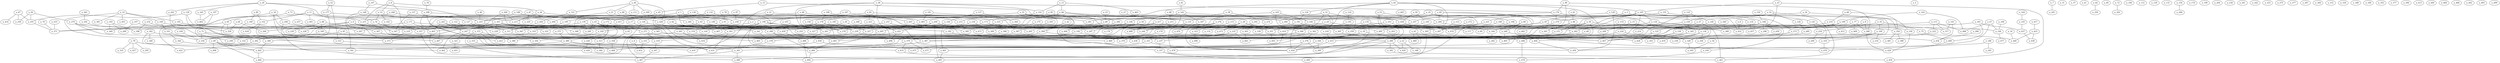 graph grafoErdosRenyi_500_660  {
n_0;
n_1;
n_2;
n_3;
n_4;
n_5;
n_6;
n_7;
n_8;
n_9;
n_10;
n_11;
n_12;
n_13;
n_14;
n_15;
n_16;
n_17;
n_18;
n_19;
n_20;
n_21;
n_22;
n_23;
n_24;
n_25;
n_26;
n_27;
n_28;
n_29;
n_30;
n_31;
n_32;
n_33;
n_34;
n_35;
n_36;
n_37;
n_38;
n_39;
n_40;
n_41;
n_42;
n_43;
n_44;
n_45;
n_46;
n_47;
n_48;
n_49;
n_50;
n_51;
n_52;
n_53;
n_54;
n_55;
n_56;
n_57;
n_58;
n_59;
n_60;
n_61;
n_62;
n_63;
n_64;
n_65;
n_66;
n_67;
n_68;
n_69;
n_70;
n_71;
n_72;
n_73;
n_74;
n_75;
n_76;
n_77;
n_78;
n_79;
n_80;
n_81;
n_82;
n_83;
n_84;
n_85;
n_86;
n_87;
n_88;
n_89;
n_90;
n_91;
n_92;
n_93;
n_94;
n_95;
n_96;
n_97;
n_98;
n_99;
n_100;
n_101;
n_102;
n_103;
n_104;
n_105;
n_106;
n_107;
n_108;
n_109;
n_110;
n_111;
n_112;
n_113;
n_114;
n_115;
n_116;
n_117;
n_118;
n_119;
n_120;
n_121;
n_122;
n_123;
n_124;
n_125;
n_126;
n_127;
n_128;
n_129;
n_130;
n_131;
n_132;
n_133;
n_134;
n_135;
n_136;
n_137;
n_138;
n_139;
n_140;
n_141;
n_142;
n_143;
n_144;
n_145;
n_146;
n_147;
n_148;
n_149;
n_150;
n_151;
n_152;
n_153;
n_154;
n_155;
n_156;
n_157;
n_158;
n_159;
n_160;
n_161;
n_162;
n_163;
n_164;
n_165;
n_166;
n_167;
n_168;
n_169;
n_170;
n_171;
n_172;
n_173;
n_174;
n_175;
n_176;
n_177;
n_178;
n_179;
n_180;
n_181;
n_182;
n_183;
n_184;
n_185;
n_186;
n_187;
n_188;
n_189;
n_190;
n_191;
n_192;
n_193;
n_194;
n_195;
n_196;
n_197;
n_198;
n_199;
n_200;
n_201;
n_202;
n_203;
n_204;
n_205;
n_206;
n_207;
n_208;
n_209;
n_210;
n_211;
n_212;
n_213;
n_214;
n_215;
n_216;
n_217;
n_218;
n_219;
n_220;
n_221;
n_222;
n_223;
n_224;
n_225;
n_226;
n_227;
n_228;
n_229;
n_230;
n_231;
n_232;
n_233;
n_234;
n_235;
n_236;
n_237;
n_238;
n_239;
n_240;
n_241;
n_242;
n_243;
n_244;
n_245;
n_246;
n_247;
n_248;
n_249;
n_250;
n_251;
n_252;
n_253;
n_254;
n_255;
n_256;
n_257;
n_258;
n_259;
n_260;
n_261;
n_262;
n_263;
n_264;
n_265;
n_266;
n_267;
n_268;
n_269;
n_270;
n_271;
n_272;
n_273;
n_274;
n_275;
n_276;
n_277;
n_278;
n_279;
n_280;
n_281;
n_282;
n_283;
n_284;
n_285;
n_286;
n_287;
n_288;
n_289;
n_290;
n_291;
n_292;
n_293;
n_294;
n_295;
n_296;
n_297;
n_298;
n_299;
n_300;
n_301;
n_302;
n_303;
n_304;
n_305;
n_306;
n_307;
n_308;
n_309;
n_310;
n_311;
n_312;
n_313;
n_314;
n_315;
n_316;
n_317;
n_318;
n_319;
n_320;
n_321;
n_322;
n_323;
n_324;
n_325;
n_326;
n_327;
n_328;
n_329;
n_330;
n_331;
n_332;
n_333;
n_334;
n_335;
n_336;
n_337;
n_338;
n_339;
n_340;
n_341;
n_342;
n_343;
n_344;
n_345;
n_346;
n_347;
n_348;
n_349;
n_350;
n_351;
n_352;
n_353;
n_354;
n_355;
n_356;
n_357;
n_358;
n_359;
n_360;
n_361;
n_362;
n_363;
n_364;
n_365;
n_366;
n_367;
n_368;
n_369;
n_370;
n_371;
n_372;
n_373;
n_374;
n_375;
n_376;
n_377;
n_378;
n_379;
n_380;
n_381;
n_382;
n_383;
n_384;
n_385;
n_386;
n_387;
n_388;
n_389;
n_390;
n_391;
n_392;
n_393;
n_394;
n_395;
n_396;
n_397;
n_398;
n_399;
n_400;
n_401;
n_402;
n_403;
n_404;
n_405;
n_406;
n_407;
n_408;
n_409;
n_410;
n_411;
n_412;
n_413;
n_414;
n_415;
n_416;
n_417;
n_418;
n_419;
n_420;
n_421;
n_422;
n_423;
n_424;
n_425;
n_426;
n_427;
n_428;
n_429;
n_430;
n_431;
n_432;
n_433;
n_434;
n_435;
n_436;
n_437;
n_438;
n_439;
n_440;
n_441;
n_442;
n_443;
n_444;
n_445;
n_446;
n_447;
n_448;
n_449;
n_450;
n_451;
n_452;
n_453;
n_454;
n_455;
n_456;
n_457;
n_458;
n_459;
n_460;
n_461;
n_462;
n_463;
n_464;
n_465;
n_466;
n_467;
n_468;
n_469;
n_470;
n_471;
n_472;
n_473;
n_474;
n_475;
n_476;
n_477;
n_478;
n_479;
n_480;
n_481;
n_482;
n_483;
n_484;
n_485;
n_486;
n_487;
n_488;
n_489;
n_490;
n_491;
n_492;
n_493;
n_494;
n_495;
n_496;
n_497;
n_498;
n_499;
n_189 -- n_380;
n_12 -- n_89;
n_59 -- n_326;
n_196 -- n_410;
n_361 -- n_400;
n_403 -- n_468;
n_15 -- n_209;
n_96 -- n_370;
n_73 -- n_161;
n_48 -- n_237;
n_18 -- n_338;
n_19 -- n_442;
n_63 -- n_93;
n_95 -- n_383;
n_99 -- n_484;
n_400 -- n_429;
n_389 -- n_391;
n_36 -- n_448;
n_184 -- n_194;
n_161 -- n_229;
n_62 -- n_351;
n_376 -- n_399;
n_218 -- n_415;
n_163 -- n_184;
n_14 -- n_453;
n_97 -- n_338;
n_53 -- n_284;
n_58 -- n_152;
n_168 -- n_298;
n_305 -- n_419;
n_52 -- n_153;
n_39 -- n_117;
n_165 -- n_402;
n_240 -- n_343;
n_285 -- n_431;
n_47 -- n_456;
n_57 -- n_125;
n_206 -- n_495;
n_45 -- n_431;
n_450 -- n_495;
n_195 -- n_267;
n_58 -- n_401;
n_361 -- n_437;
n_383 -- n_487;
n_181 -- n_474;
n_235 -- n_378;
n_437 -- n_438;
n_66 -- n_354;
n_28 -- n_114;
n_9 -- n_286;
n_32 -- n_259;
n_75 -- n_400;
n_83 -- n_164;
n_271 -- n_401;
n_171 -- n_403;
n_109 -- n_216;
n_126 -- n_484;
n_354 -- n_388;
n_175 -- n_473;
n_2 -- n_357;
n_0 -- n_320;
n_158 -- n_428;
n_10 -- n_128;
n_124 -- n_181;
n_276 -- n_343;
n_200 -- n_213;
n_74 -- n_363;
n_103 -- n_343;
n_210 -- n_412;
n_130 -- n_249;
n_44 -- n_250;
n_445 -- n_458;
n_389 -- n_429;
n_395 -- n_406;
n_191 -- n_483;
n_213 -- n_341;
n_139 -- n_356;
n_76 -- n_296;
n_82 -- n_301;
n_161 -- n_387;
n_63 -- n_278;
n_62 -- n_209;
n_426 -- n_480;
n_115 -- n_323;
n_390 -- n_442;
n_132 -- n_297;
n_161 -- n_354;
n_46 -- n_225;
n_99 -- n_408;
n_83 -- n_322;
n_367 -- n_424;
n_22 -- n_188;
n_307 -- n_405;
n_2 -- n_252;
n_109 -- n_331;
n_243 -- n_322;
n_77 -- n_286;
n_168 -- n_430;
n_425 -- n_438;
n_319 -- n_397;
n_248 -- n_446;
n_65 -- n_360;
n_56 -- n_179;
n_168 -- n_262;
n_49 -- n_476;
n_138 -- n_347;
n_263 -- n_473;
n_173 -- n_262;
n_284 -- n_345;
n_72 -- n_293;
n_273 -- n_328;
n_74 -- n_403;
n_18 -- n_497;
n_64 -- n_329;
n_337 -- n_478;
n_121 -- n_264;
n_136 -- n_281;
n_11 -- n_215;
n_302 -- n_398;
n_8 -- n_33;
n_139 -- n_238;
n_34 -- n_228;
n_79 -- n_468;
n_68 -- n_333;
n_86 -- n_405;
n_168 -- n_343;
n_283 -- n_331;
n_425 -- n_440;
n_0 -- n_404;
n_36 -- n_201;
n_263 -- n_497;
n_306 -- n_444;
n_225 -- n_239;
n_320 -- n_423;
n_83 -- n_244;
n_62 -- n_105;
n_3 -- n_39;
n_307 -- n_370;
n_421 -- n_496;
n_24 -- n_159;
n_28 -- n_368;
n_102 -- n_498;
n_43 -- n_328;
n_239 -- n_289;
n_243 -- n_247;
n_105 -- n_426;
n_404 -- n_456;
n_206 -- n_421;
n_163 -- n_305;
n_324 -- n_335;
n_178 -- n_182;
n_288 -- n_434;
n_134 -- n_330;
n_28 -- n_472;
n_135 -- n_399;
n_189 -- n_351;
n_14 -- n_390;
n_155 -- n_407;
n_146 -- n_468;
n_357 -- n_494;
n_53 -- n_289;
n_332 -- n_431;
n_198 -- n_458;
n_176 -- n_284;
n_36 -- n_351;
n_6 -- n_432;
n_20 -- n_74;
n_270 -- n_351;
n_34 -- n_208;
n_142 -- n_489;
n_368 -- n_469;
n_199 -- n_273;
n_99 -- n_442;
n_256 -- n_478;
n_137 -- n_364;
n_94 -- n_212;
n_29 -- n_239;
n_130 -- n_363;
n_128 -- n_260;
n_19 -- n_455;
n_105 -- n_151;
n_33 -- n_74;
n_145 -- n_267;
n_176 -- n_279;
n_280 -- n_305;
n_26 -- n_280;
n_222 -- n_404;
n_254 -- n_290;
n_130 -- n_271;
n_11 -- n_491;
n_3 -- n_221;
n_62 -- n_124;
n_90 -- n_332;
n_439 -- n_462;
n_135 -- n_203;
n_284 -- n_297;
n_107 -- n_373;
n_40 -- n_51;
n_39 -- n_69;
n_315 -- n_384;
n_55 -- n_215;
n_142 -- n_458;
n_58 -- n_479;
n_113 -- n_498;
n_178 -- n_396;
n_84 -- n_467;
n_101 -- n_344;
n_100 -- n_229;
n_38 -- n_133;
n_156 -- n_278;
n_20 -- n_202;
n_53 -- n_494;
n_180 -- n_219;
n_108 -- n_385;
n_351 -- n_455;
n_35 -- n_109;
n_83 -- n_227;
n_366 -- n_390;
n_93 -- n_358;
n_215 -- n_347;
n_84 -- n_306;
n_375 -- n_389;
n_144 -- n_327;
n_153 -- n_383;
n_326 -- n_470;
n_8 -- n_215;
n_395 -- n_448;
n_27 -- n_207;
n_90 -- n_180;
n_210 -- n_244;
n_36 -- n_151;
n_182 -- n_237;
n_87 -- n_225;
n_116 -- n_193;
n_155 -- n_207;
n_102 -- n_199;
n_105 -- n_141;
n_279 -- n_482;
n_55 -- n_444;
n_120 -- n_456;
n_289 -- n_424;
n_159 -- n_345;
n_367 -- n_387;
n_85 -- n_314;
n_134 -- n_328;
n_109 -- n_316;
n_225 -- n_347;
n_11 -- n_483;
n_140 -- n_380;
n_47 -- n_498;
n_122 -- n_311;
n_19 -- n_376;
n_54 -- n_393;
n_49 -- n_89;
n_248 -- n_373;
n_141 -- n_254;
n_67 -- n_258;
n_202 -- n_299;
n_96 -- n_286;
n_296 -- n_338;
n_410 -- n_433;
n_308 -- n_480;
n_183 -- n_398;
n_239 -- n_350;
n_152 -- n_178;
n_113 -- n_371;
n_62 -- n_483;
n_20 -- n_296;
n_55 -- n_337;
n_63 -- n_313;
n_43 -- n_471;
n_217 -- n_370;
n_63 -- n_249;
n_28 -- n_301;
n_387 -- n_480;
n_181 -- n_395;
n_81 -- n_142;
n_120 -- n_333;
n_341 -- n_378;
n_160 -- n_350;
n_18 -- n_164;
n_212 -- n_385;
n_134 -- n_214;
n_99 -- n_450;
n_68 -- n_91;
n_180 -- n_313;
n_236 -- n_300;
n_223 -- n_421;
n_135 -- n_259;
n_208 -- n_311;
n_8 -- n_357;
n_77 -- n_368;
n_376 -- n_424;
n_84 -- n_212;
n_105 -- n_289;
n_240 -- n_327;
n_34 -- n_422;
n_22 -- n_420;
n_332 -- n_418;
n_365 -- n_487;
n_24 -- n_330;
n_68 -- n_173;
n_95 -- n_184;
n_84 -- n_133;
n_77 -- n_409;
n_139 -- n_419;
n_362 -- n_376;
n_26 -- n_213;
n_217 -- n_351;
n_186 -- n_245;
n_183 -- n_360;
n_12 -- n_45;
n_296 -- n_447;
n_232 -- n_329;
n_243 -- n_339;
n_21 -- n_263;
n_0 -- n_294;
n_461 -- n_495;
n_86 -- n_201;
n_301 -- n_416;
n_78 -- n_308;
n_87 -- n_240;
n_196 -- n_219;
n_10 -- n_279;
n_143 -- n_317;
n_158 -- n_448;
n_224 -- n_328;
n_120 -- n_432;
n_233 -- n_371;
n_142 -- n_187;
n_15 -- n_125;
n_134 -- n_262;
n_80 -- n_474;
n_359 -- n_399;
n_85 -- n_231;
n_154 -- n_268;
n_109 -- n_378;
n_33 -- n_162;
n_73 -- n_371;
n_433 -- n_441;
n_171 -- n_336;
n_206 -- n_278;
n_199 -- n_432;
n_186 -- n_476;
n_167 -- n_359;
n_80 -- n_246;
n_10 -- n_305;
n_147 -- n_225;
n_343 -- n_488;
n_38 -- n_274;
n_303 -- n_443;
n_448 -- n_478;
n_1 -- n_338;
n_191 -- n_367;
n_226 -- n_450;
n_178 -- n_239;
n_353 -- n_497;
n_151 -- n_468;
n_313 -- n_384;
n_340 -- n_380;
n_110 -- n_401;
n_374 -- n_379;
n_160 -- n_299;
n_49 -- n_284;
n_30 -- n_496;
n_11 -- n_65;
n_342 -- n_346;
n_7 -- n_291;
n_345 -- n_407;
n_389 -- n_435;
n_98 -- n_230;
n_219 -- n_373;
n_0 -- n_228;
n_14 -- n_381;
n_184 -- n_320;
n_142 -- n_146;
n_459 -- n_488;
n_45 -- n_213;
n_274 -- n_339;
n_118 -- n_457;
n_88 -- n_211;
n_176 -- n_345;
n_316 -- n_476;
n_71 -- n_336;
n_168 -- n_256;
n_372 -- n_475;
n_310 -- n_392;
n_87 -- n_196;
n_35 -- n_75;
n_136 -- n_225;
n_39 -- n_139;
n_67 -- n_414;
n_327 -- n_401;
n_192 -- n_231;
n_192 -- n_496;
n_14 -- n_145;
n_392 -- n_422;
n_3 -- n_168;
n_1 -- n_446;
n_251 -- n_403;
n_276 -- n_424;
n_20 -- n_165;
n_42 -- n_369;
n_104 -- n_336;
n_36 -- n_317;
n_362 -- n_436;
n_51 -- n_83;
n_211 -- n_489;
n_194 -- n_477;
n_209 -- n_407;
n_30 -- n_227;
n_4 -- n_452;
n_183 -- n_269;
n_40 -- n_426;
n_98 -- n_319;
n_338 -- n_374;
n_247 -- n_321;
n_17 -- n_365;
n_40 -- n_121;
n_50 -- n_270;
n_333 -- n_385;
n_369 -- n_407;
n_177 -- n_392;
n_157 -- n_347;
n_56 -- n_192;
n_442 -- n_484;
n_84 -- n_398;
n_58 -- n_435;
n_159 -- n_164;
n_13 -- n_463;
n_155 -- n_280;
n_217 -- n_229;
n_78 -- n_91;
n_167 -- n_196;
n_9 -- n_415;
n_98 -- n_160;
n_196 -- n_471;
n_92 -- n_156;
n_133 -- n_470;
n_148 -- n_213;
n_155 -- n_354;
n_43 -- n_460;
n_372 -- n_386;
n_383 -- n_486;
n_376 -- n_461;
n_359 -- n_479;
n_177 -- n_225;
n_147 -- n_148;
n_28 -- n_117;
n_82 -- n_459;
n_47 -- n_194;
n_80 -- n_495;
n_140 -- n_432;
n_113 -- n_317;
n_257 -- n_310;
n_79 -- n_427;
n_199 -- n_410;
n_40 -- n_111;
n_171 -- n_374;
n_342 -- n_423;
n_142 -- n_379;
n_342 -- n_442;
n_32 -- n_235;
n_235 -- n_319;
n_173 -- n_311;
n_18 -- n_166;
n_206 -- n_318;
n_200 -- n_373;
n_264 -- n_311;
n_13 -- n_84;
n_166 -- n_474;
n_260 -- n_313;
n_32 -- n_424;
n_11 -- n_332;
n_382 -- n_454;
n_289 -- n_486;
n_198 -- n_411;
n_58 -- n_176;
n_236 -- n_459;
n_270 -- n_469;
n_107 -- n_269;
n_187 -- n_323;
n_247 -- n_465;
n_182 -- n_436;
n_379 -- n_433;
n_311 -- n_389;
n_105 -- n_387;
n_135 -- n_444;
n_246 -- n_440;
n_113 -- n_222;
n_16 -- n_440;
n_353 -- n_368;
n_169 -- n_194;
n_247 -- n_462;
n_224 -- n_443;
n_181 -- n_285;
n_49 -- n_281;
n_235 -- n_469;
n_289 -- n_382;
n_421 -- n_465;
n_439 -- n_456;
n_21 -- n_161;
n_272 -- n_497;
n_74 -- n_357;
n_196 -- n_343;
n_70 -- n_371;
n_1 -- n_387;
n_25 -- n_345;
n_305 -- n_434;
n_286 -- n_429;
n_52 -- n_177;
n_125 -- n_359;
n_262 -- n_387;
n_105 -- n_134;
n_164 -- n_282;
n_50 -- n_258;
n_172 -- n_301;
n_123 -- n_497;
n_150 -- n_168;
n_308 -- n_428;
n_141 -- n_316;
n_108 -- n_178;
n_132 -- n_195;
n_10 -- n_441;
n_255 -- n_371;
n_488 -- n_494;
n_292 -- n_303;
n_207 -- n_265;
n_246 -- n_405;
n_135 -- n_395;
n_143 -- n_434;
n_192 -- n_415;
n_144 -- n_461;
n_372 -- n_487;
n_193 -- n_362;
n_119 -- n_224;
n_283 -- n_336;
n_323 -- n_490;
n_25 -- n_105;
n_32 -- n_173;
n_71 -- n_314;
n_335 -- n_437;
n_92 -- n_181;
n_96 -- n_176;
n_138 -- n_255;
n_369 -- n_447;
n_208 -- n_486;
n_345 -- n_355;
n_205 -- n_300;
n_62 -- n_395;
n_65 -- n_329;
n_480 -- n_494;
n_110 -- n_140;
n_263 -- n_485;
n_59 -- n_458;
n_18 -- n_184;
n_354 -- n_481;
n_237 -- n_337;
n_358 -- n_468;
n_61 -- n_86;
n_157 -- n_426;
n_133 -- n_489;
n_296 -- n_433;
n_221 -- n_339;
n_125 -- n_428;
n_206 -- n_407;
n_262 -- n_370;
n_79 -- n_325;
n_148 -- n_391;
n_301 -- n_431;
n_321 -- n_451;
n_105 -- n_273;
n_87 -- n_220;
n_66 -- n_210;
n_333 -- n_366;
n_40 -- n_309;
n_178 -- n_341;
n_19 -- n_460;
n_197 -- n_402;
n_49 -- n_86;
n_161 -- n_247;
n_79 -- n_295;
n_29 -- n_69;
n_138 -- n_392;
n_187 -- n_244;
n_198 -- n_247;
n_140 -- n_405;
n_251 -- n_265;
n_231 -- n_452;
n_270 -- n_360;
n_149 -- n_285;
n_64 -- n_294;
n_14 -- n_100;
n_331 -- n_424;
n_276 -- n_479;
n_235 -- n_443;
n_289 -- n_420;
n_55 -- n_369;
n_200 -- n_318;
n_57 -- n_441;
n_94 -- n_278;
n_13 -- n_152;
n_195 -- n_311;
n_51 -- n_396;
n_331 -- n_475;
n_273 -- n_386;
n_98 -- n_307;
n_292 -- n_472;
n_110 -- n_159;
n_68 -- n_149;
n_197 -- n_391;
n_261 -- n_302;
n_23 -- n_89;
n_100 -- n_101;
n_163 -- n_336;
n_379 -- n_471;
n_198 -- n_431;
n_127 -- n_467;
n_45 -- n_130;
n_71 -- n_447;
n_146 -- n_310;
n_185 -- n_327;
n_170 -- n_469;
n_34 -- n_386;
n_232 -- n_398;
n_243 -- n_403;
n_401 -- n_480;
n_271 -- n_319;
n_415 -- n_424;
n_3 -- n_118;
n_8 -- n_26;
n_92 -- n_223;
n_65 -- n_378;
n_35 -- n_254;
n_378 -- n_431;
n_89 -- n_367;
n_25 -- n_454;
n_94 -- n_411;
n_50 -- n_255;
n_266 -- n_421;
n_126 -- n_308;
n_0 -- n_396;
n_172 -- n_389;
n_122 -- n_423;
n_101 -- n_336;
n_458 -- n_474;
n_328 -- n_393;
n_417 -- n_425;
n_283 -- n_416;
n_33 -- n_127;
n_361 -- n_485;
n_344 -- n_462;
n_365 -- n_370;
n_337 -- n_406;
n_63 -- n_226;
n_330 -- n_429;
n_67 -- n_255;
n_379 -- n_383;
n_137 -- n_144;
n_397 -- n_487;
}